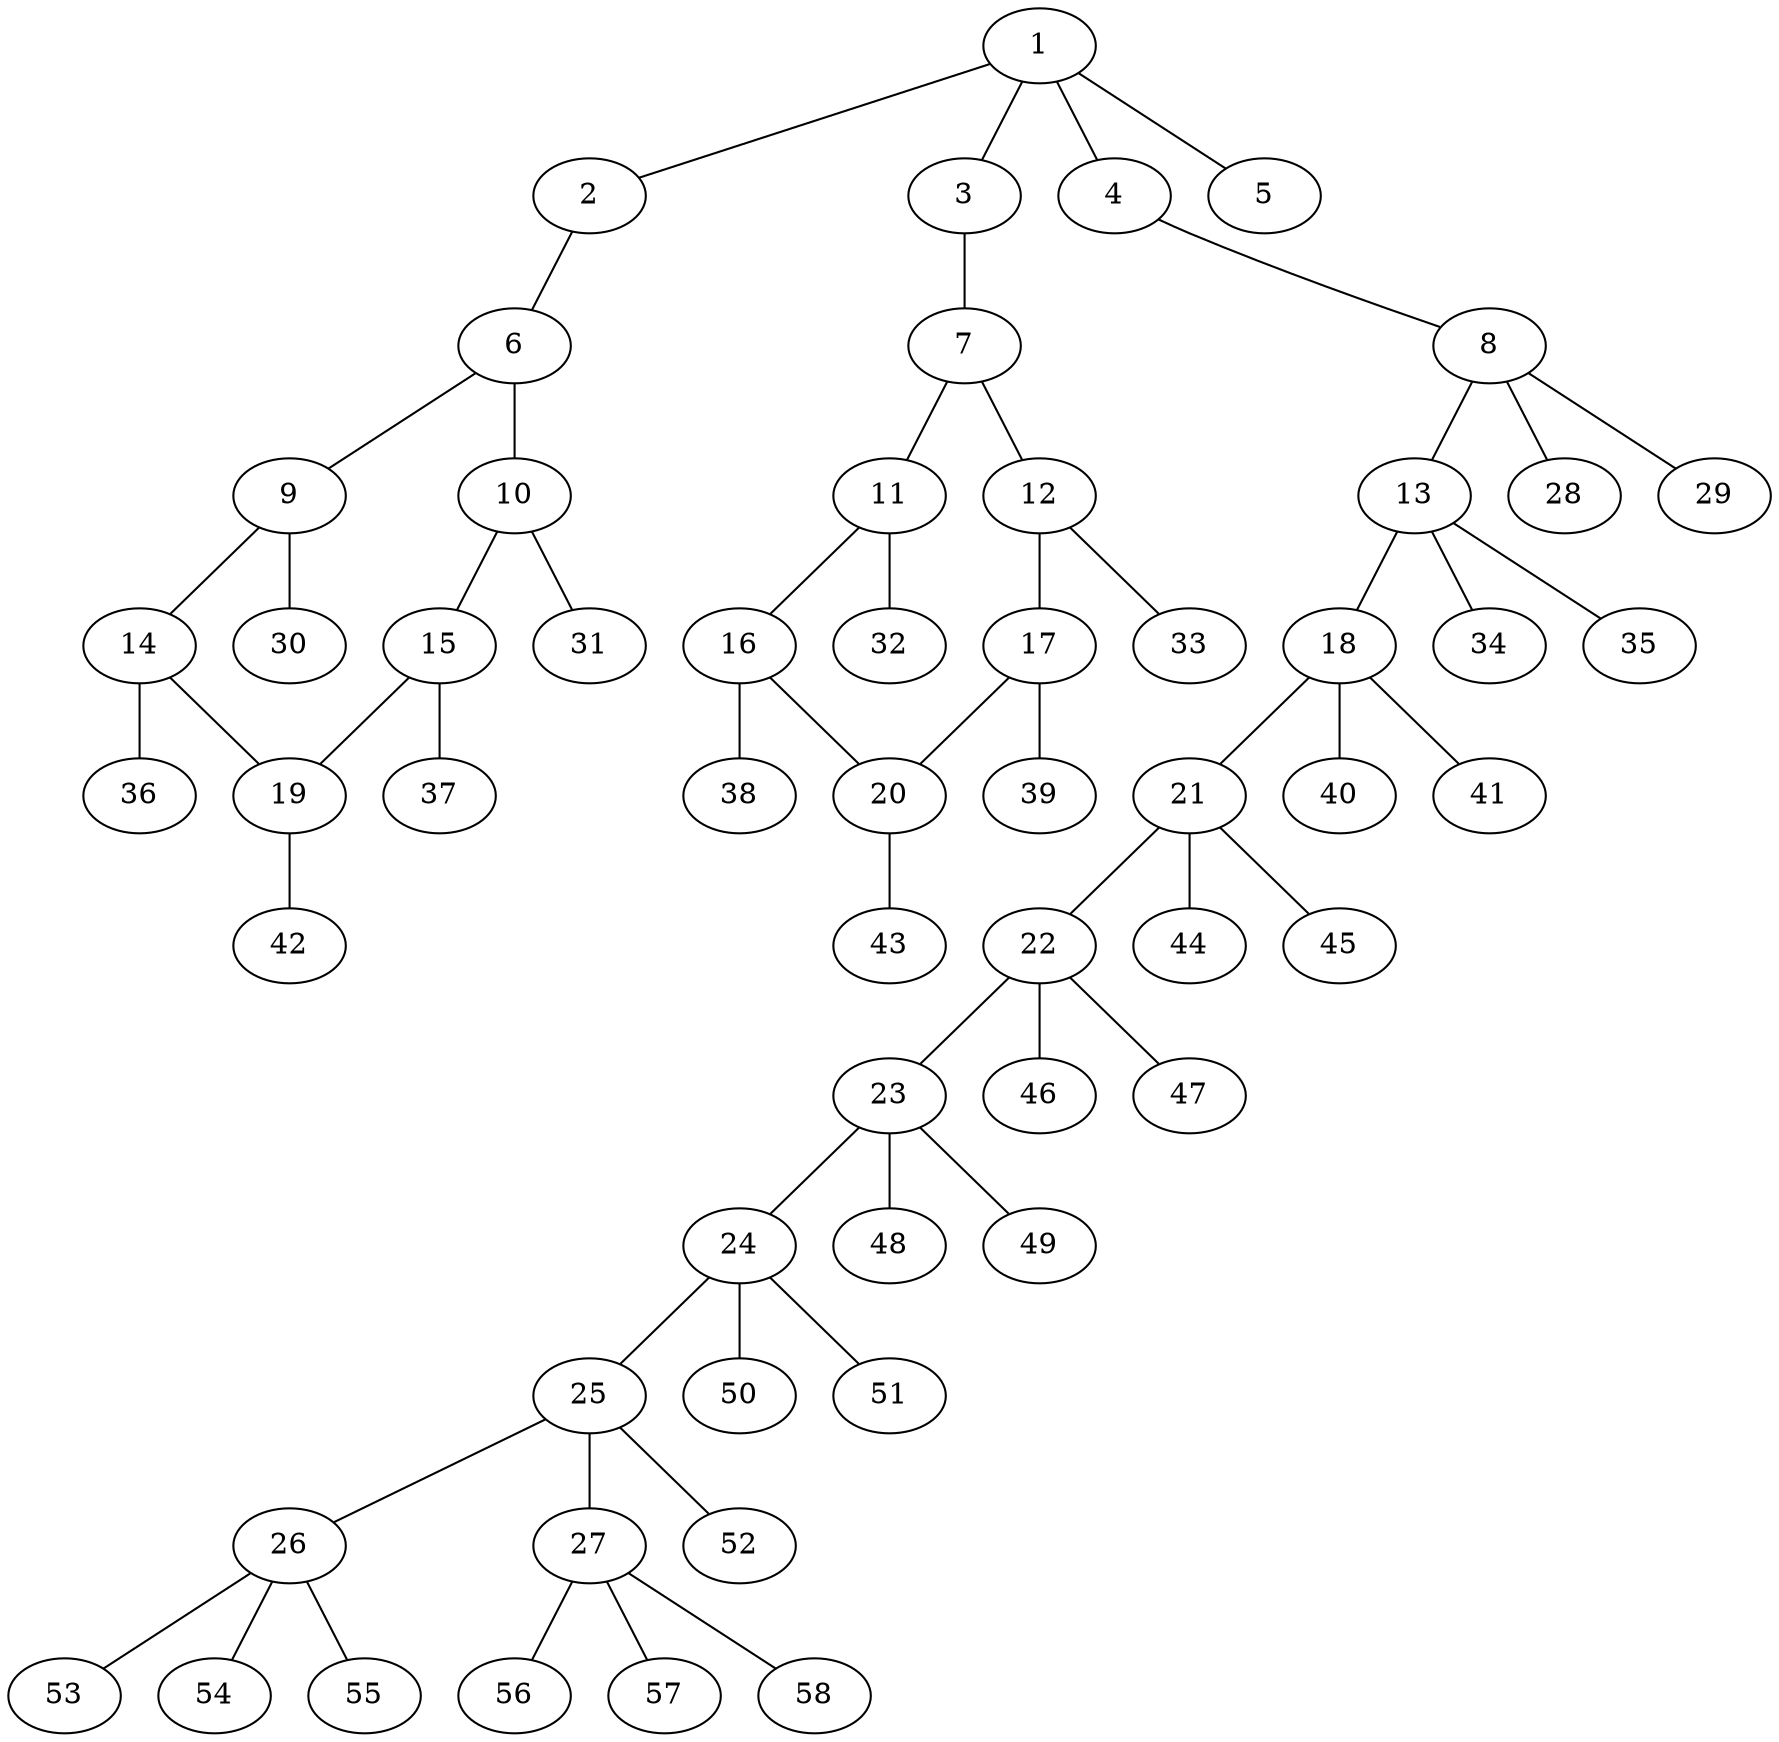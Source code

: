 graph molecule_1661 {
	1	 [chem=P];
	2	 [chem=O];
	1 -- 2	 [valence=1];
	3	 [chem=O];
	1 -- 3	 [valence=1];
	4	 [chem=O];
	1 -- 4	 [valence=1];
	5	 [chem=O];
	1 -- 5	 [valence=2];
	6	 [chem=C];
	2 -- 6	 [valence=1];
	7	 [chem=C];
	3 -- 7	 [valence=1];
	8	 [chem=C];
	4 -- 8	 [valence=1];
	9	 [chem=C];
	6 -- 9	 [valence=2];
	10	 [chem=C];
	6 -- 10	 [valence=1];
	11	 [chem=C];
	7 -- 11	 [valence=1];
	12	 [chem=C];
	7 -- 12	 [valence=2];
	13	 [chem=C];
	8 -- 13	 [valence=1];
	28	 [chem=H];
	8 -- 28	 [valence=1];
	29	 [chem=H];
	8 -- 29	 [valence=1];
	14	 [chem=C];
	9 -- 14	 [valence=1];
	30	 [chem=H];
	9 -- 30	 [valence=1];
	15	 [chem=C];
	10 -- 15	 [valence=2];
	31	 [chem=H];
	10 -- 31	 [valence=1];
	16	 [chem=C];
	11 -- 16	 [valence=2];
	32	 [chem=H];
	11 -- 32	 [valence=1];
	17	 [chem=C];
	12 -- 17	 [valence=1];
	33	 [chem=H];
	12 -- 33	 [valence=1];
	18	 [chem=C];
	13 -- 18	 [valence=1];
	34	 [chem=H];
	13 -- 34	 [valence=1];
	35	 [chem=H];
	13 -- 35	 [valence=1];
	19	 [chem=C];
	14 -- 19	 [valence=2];
	36	 [chem=H];
	14 -- 36	 [valence=1];
	15 -- 19	 [valence=1];
	37	 [chem=H];
	15 -- 37	 [valence=1];
	20	 [chem=C];
	16 -- 20	 [valence=1];
	38	 [chem=H];
	16 -- 38	 [valence=1];
	17 -- 20	 [valence=2];
	39	 [chem=H];
	17 -- 39	 [valence=1];
	21	 [chem=C];
	18 -- 21	 [valence=1];
	40	 [chem=H];
	18 -- 40	 [valence=1];
	41	 [chem=H];
	18 -- 41	 [valence=1];
	42	 [chem=H];
	19 -- 42	 [valence=1];
	43	 [chem=H];
	20 -- 43	 [valence=1];
	22	 [chem=C];
	21 -- 22	 [valence=1];
	44	 [chem=H];
	21 -- 44	 [valence=1];
	45	 [chem=H];
	21 -- 45	 [valence=1];
	23	 [chem=C];
	22 -- 23	 [valence=1];
	46	 [chem=H];
	22 -- 46	 [valence=1];
	47	 [chem=H];
	22 -- 47	 [valence=1];
	24	 [chem=C];
	23 -- 24	 [valence=1];
	48	 [chem=H];
	23 -- 48	 [valence=1];
	49	 [chem=H];
	23 -- 49	 [valence=1];
	25	 [chem=C];
	24 -- 25	 [valence=1];
	50	 [chem=H];
	24 -- 50	 [valence=1];
	51	 [chem=H];
	24 -- 51	 [valence=1];
	26	 [chem=C];
	25 -- 26	 [valence=1];
	27	 [chem=C];
	25 -- 27	 [valence=1];
	52	 [chem=H];
	25 -- 52	 [valence=1];
	53	 [chem=H];
	26 -- 53	 [valence=1];
	54	 [chem=H];
	26 -- 54	 [valence=1];
	55	 [chem=H];
	26 -- 55	 [valence=1];
	56	 [chem=H];
	27 -- 56	 [valence=1];
	57	 [chem=H];
	27 -- 57	 [valence=1];
	58	 [chem=H];
	27 -- 58	 [valence=1];
}
